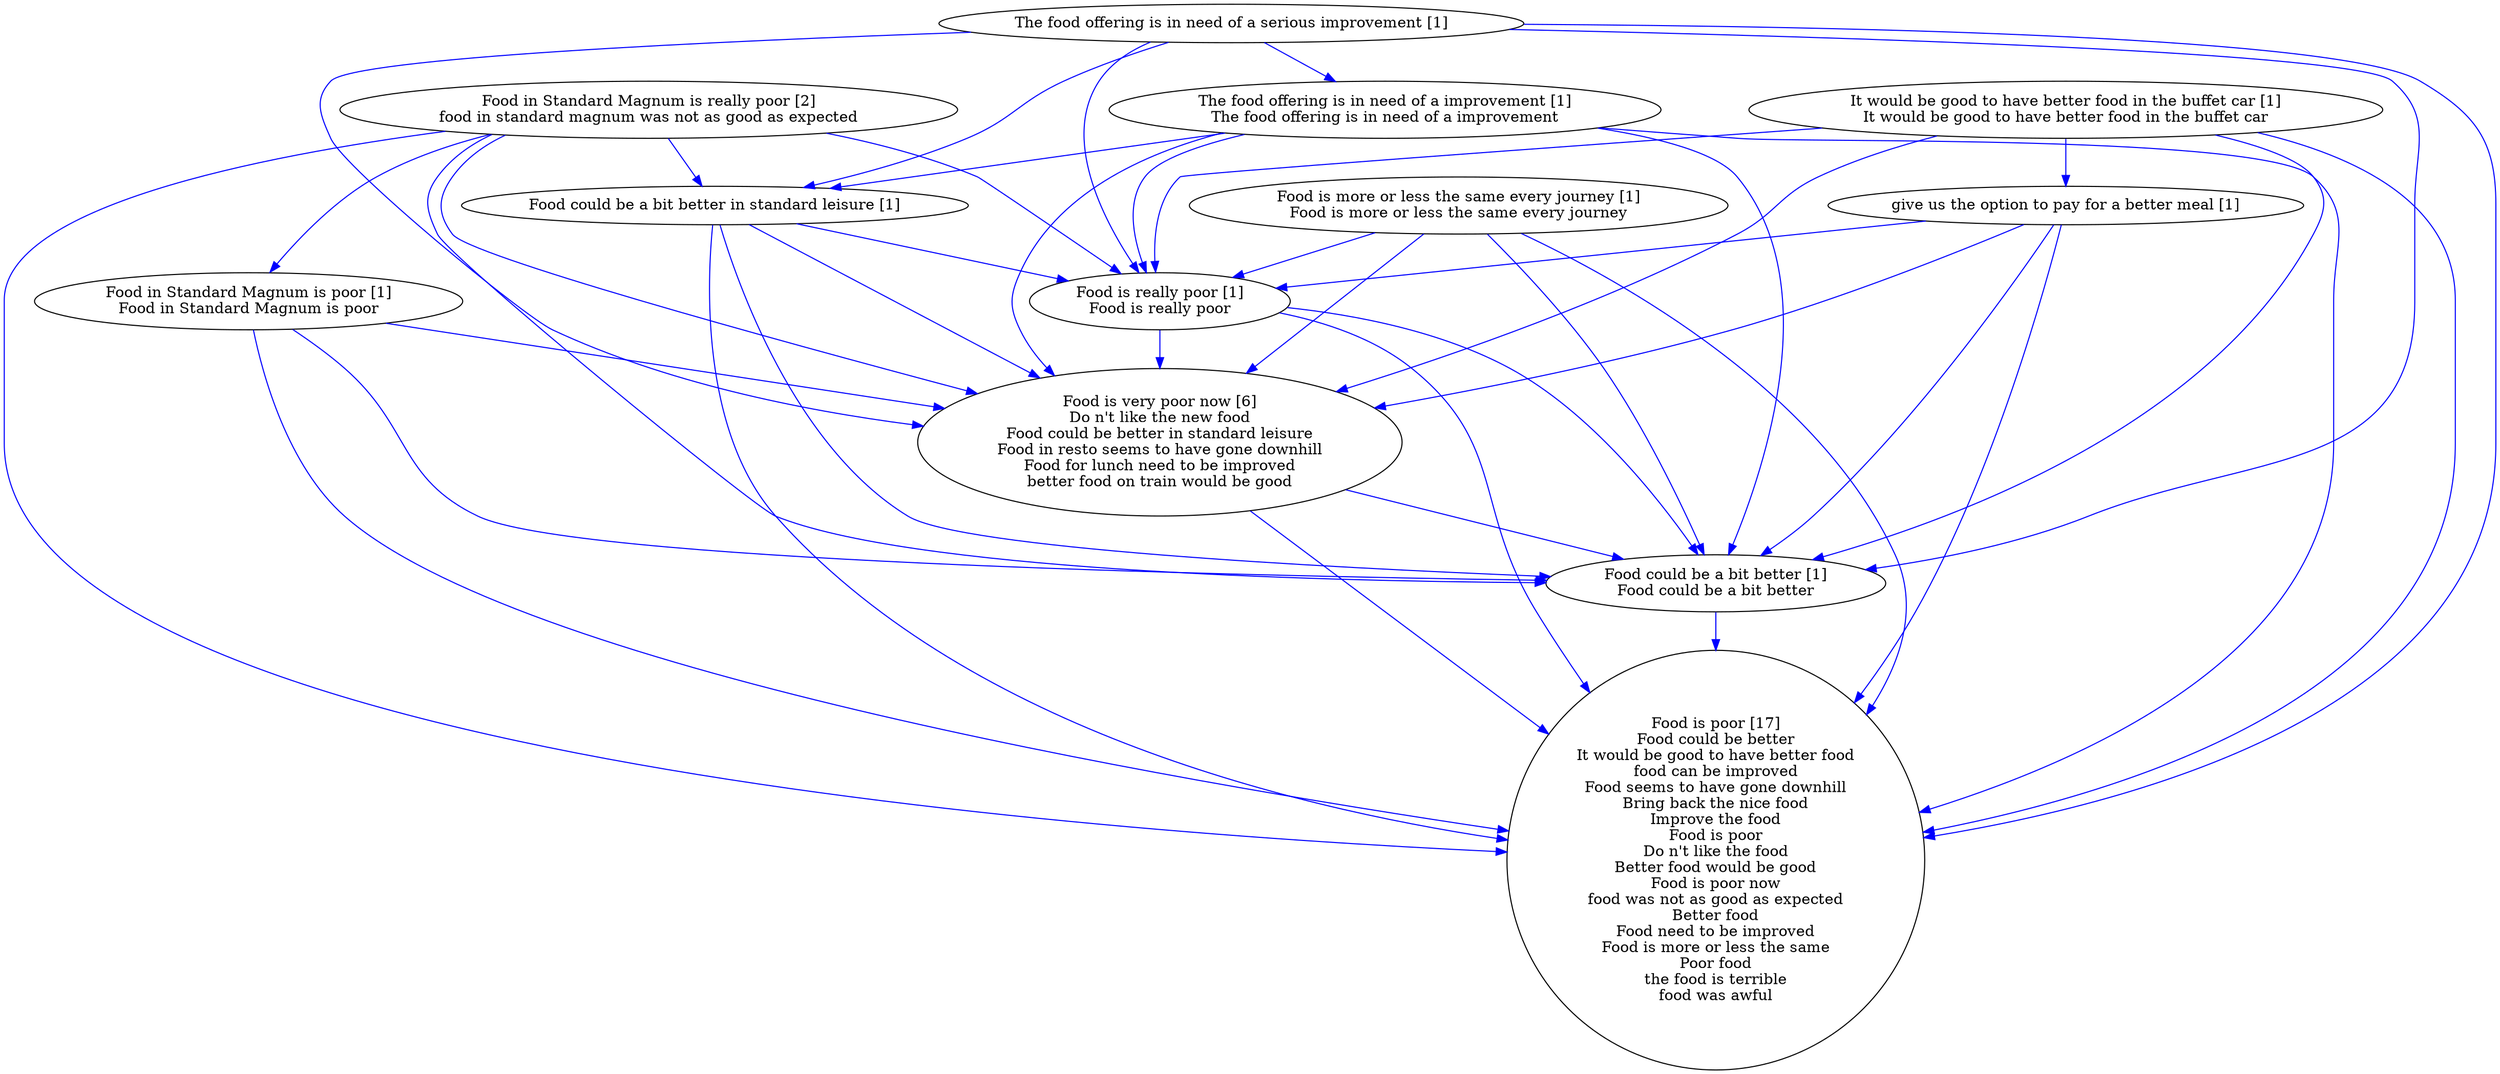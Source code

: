 digraph collapsedGraph {
"Food in Standard Magnum is really poor [2]\nfood in standard magnum was not as good as expected""Food is very poor now [6]\nDo n't like the new food\nFood could be better in standard leisure\nFood in resto seems to have gone downhill\nFood for lunch need to be improved\nbetter food on train would be good""Food is poor [17]\nFood could be better\nIt would be good to have better food\nfood can be improved\nFood seems to have gone downhill\nBring back the nice food\nImprove the food\nFood is poor\nDo n't like the food\nBetter food would be good\nFood is poor now\nfood was not as good as expected\nBetter food\nFood need to be improved\nFood is more or less the same\nPoor food\nthe food is terrible\nfood was awful""Food could be a bit better in standard leisure [1]""Food could be a bit better [1]\nFood could be a bit better""Food in Standard Magnum is poor [1]\nFood in Standard Magnum is poor""Food is really poor [1]\nFood is really poor""Food is more or less the same every journey [1]\nFood is more or less the same every journey""It would be good to have better food in the buffet car [1]\nIt would be good to have better food in the buffet car""The food offering is in need of a serious improvement [1]""The food offering is in need of a improvement [1]\nThe food offering is in need of a improvement""give us the option to pay for a better meal [1]""Food could be a bit better in standard leisure [1]" -> "Food is very poor now [6]\nDo n't like the new food\nFood could be better in standard leisure\nFood in resto seems to have gone downhill\nFood for lunch need to be improved\nbetter food on train would be good" [color=blue]
"Food could be a bit better in standard leisure [1]" -> "Food is really poor [1]\nFood is really poor" [color=blue]
"Food could be a bit better in standard leisure [1]" -> "Food is poor [17]\nFood could be better\nIt would be good to have better food\nfood can be improved\nFood seems to have gone downhill\nBring back the nice food\nImprove the food\nFood is poor\nDo n't like the food\nBetter food would be good\nFood is poor now\nfood was not as good as expected\nBetter food\nFood need to be improved\nFood is more or less the same\nPoor food\nthe food is terrible\nfood was awful" [color=blue]
"The food offering is in need of a serious improvement [1]" -> "Food could be a bit better [1]\nFood could be a bit better" [color=blue]
"The food offering is in need of a improvement [1]\nThe food offering is in need of a improvement" -> "Food could be a bit better [1]\nFood could be a bit better" [color=blue]
"Food in Standard Magnum is really poor [2]\nfood in standard magnum was not as good as expected" -> "Food could be a bit better [1]\nFood could be a bit better" [color=blue]
"Food is really poor [1]\nFood is really poor" -> "Food is very poor now [6]\nDo n't like the new food\nFood could be better in standard leisure\nFood in resto seems to have gone downhill\nFood for lunch need to be improved\nbetter food on train would be good" [color=blue]
"Food is really poor [1]\nFood is really poor" -> "Food is poor [17]\nFood could be better\nIt would be good to have better food\nfood can be improved\nFood seems to have gone downhill\nBring back the nice food\nImprove the food\nFood is poor\nDo n't like the food\nBetter food would be good\nFood is poor now\nfood was not as good as expected\nBetter food\nFood need to be improved\nFood is more or less the same\nPoor food\nthe food is terrible\nfood was awful" [color=blue]
"Food is really poor [1]\nFood is really poor" -> "Food could be a bit better [1]\nFood could be a bit better" [color=blue]
"It would be good to have better food in the buffet car [1]\nIt would be good to have better food in the buffet car" -> "Food is poor [17]\nFood could be better\nIt would be good to have better food\nfood can be improved\nFood seems to have gone downhill\nBring back the nice food\nImprove the food\nFood is poor\nDo n't like the food\nBetter food would be good\nFood is poor now\nfood was not as good as expected\nBetter food\nFood need to be improved\nFood is more or less the same\nPoor food\nthe food is terrible\nfood was awful" [color=blue]
"Food is more or less the same every journey [1]\nFood is more or less the same every journey" -> "Food is very poor now [6]\nDo n't like the new food\nFood could be better in standard leisure\nFood in resto seems to have gone downhill\nFood for lunch need to be improved\nbetter food on train would be good" [color=blue]
"It would be good to have better food in the buffet car [1]\nIt would be good to have better food in the buffet car" -> "give us the option to pay for a better meal [1]" [color=blue]
"It would be good to have better food in the buffet car [1]\nIt would be good to have better food in the buffet car" -> "Food is really poor [1]\nFood is really poor" [color=blue]
"It would be good to have better food in the buffet car [1]\nIt would be good to have better food in the buffet car" -> "Food is very poor now [6]\nDo n't like the new food\nFood could be better in standard leisure\nFood in resto seems to have gone downhill\nFood for lunch need to be improved\nbetter food on train would be good" [color=blue]
"Food is more or less the same every journey [1]\nFood is more or less the same every journey" -> "Food is really poor [1]\nFood is really poor" [color=blue]
"Food is very poor now [6]\nDo n't like the new food\nFood could be better in standard leisure\nFood in resto seems to have gone downhill\nFood for lunch need to be improved\nbetter food on train would be good" -> "Food is poor [17]\nFood could be better\nIt would be good to have better food\nfood can be improved\nFood seems to have gone downhill\nBring back the nice food\nImprove the food\nFood is poor\nDo n't like the food\nBetter food would be good\nFood is poor now\nfood was not as good as expected\nBetter food\nFood need to be improved\nFood is more or less the same\nPoor food\nthe food is terrible\nfood was awful" [color=blue]
"It would be good to have better food in the buffet car [1]\nIt would be good to have better food in the buffet car" -> "Food could be a bit better [1]\nFood could be a bit better" [color=blue]
"The food offering is in need of a improvement [1]\nThe food offering is in need of a improvement" -> "Food is poor [17]\nFood could be better\nIt would be good to have better food\nfood can be improved\nFood seems to have gone downhill\nBring back the nice food\nImprove the food\nFood is poor\nDo n't like the food\nBetter food would be good\nFood is poor now\nfood was not as good as expected\nBetter food\nFood need to be improved\nFood is more or less the same\nPoor food\nthe food is terrible\nfood was awful" [color=blue]
"The food offering is in need of a improvement [1]\nThe food offering is in need of a improvement" -> "Food could be a bit better in standard leisure [1]" [color=blue]
"The food offering is in need of a improvement [1]\nThe food offering is in need of a improvement" -> "Food is really poor [1]\nFood is really poor" [color=blue]
"The food offering is in need of a serious improvement [1]" -> "Food is very poor now [6]\nDo n't like the new food\nFood could be better in standard leisure\nFood in resto seems to have gone downhill\nFood for lunch need to be improved\nbetter food on train would be good" [color=blue]
"Food in Standard Magnum is poor [1]\nFood in Standard Magnum is poor" -> "Food could be a bit better [1]\nFood could be a bit better" [color=blue]
"Food could be a bit better [1]\nFood could be a bit better" -> "Food is poor [17]\nFood could be better\nIt would be good to have better food\nfood can be improved\nFood seems to have gone downhill\nBring back the nice food\nImprove the food\nFood is poor\nDo n't like the food\nBetter food would be good\nFood is poor now\nfood was not as good as expected\nBetter food\nFood need to be improved\nFood is more or less the same\nPoor food\nthe food is terrible\nfood was awful" [color=blue]
"The food offering is in need of a improvement [1]\nThe food offering is in need of a improvement" -> "Food is very poor now [6]\nDo n't like the new food\nFood could be better in standard leisure\nFood in resto seems to have gone downhill\nFood for lunch need to be improved\nbetter food on train would be good" [color=blue]
"give us the option to pay for a better meal [1]" -> "Food is poor [17]\nFood could be better\nIt would be good to have better food\nfood can be improved\nFood seems to have gone downhill\nBring back the nice food\nImprove the food\nFood is poor\nDo n't like the food\nBetter food would be good\nFood is poor now\nfood was not as good as expected\nBetter food\nFood need to be improved\nFood is more or less the same\nPoor food\nthe food is terrible\nfood was awful" [color=blue]
"give us the option to pay for a better meal [1]" -> "Food could be a bit better [1]\nFood could be a bit better" [color=blue]
"give us the option to pay for a better meal [1]" -> "Food is really poor [1]\nFood is really poor" [color=blue]
"Food in Standard Magnum is really poor [2]\nfood in standard magnum was not as good as expected" -> "Food is very poor now [6]\nDo n't like the new food\nFood could be better in standard leisure\nFood in resto seems to have gone downhill\nFood for lunch need to be improved\nbetter food on train would be good" [color=blue]
"Food is more or less the same every journey [1]\nFood is more or less the same every journey" -> "Food is poor [17]\nFood could be better\nIt would be good to have better food\nfood can be improved\nFood seems to have gone downhill\nBring back the nice food\nImprove the food\nFood is poor\nDo n't like the food\nBetter food would be good\nFood is poor now\nfood was not as good as expected\nBetter food\nFood need to be improved\nFood is more or less the same\nPoor food\nthe food is terrible\nfood was awful" [color=blue]
"Food is more or less the same every journey [1]\nFood is more or less the same every journey" -> "Food could be a bit better [1]\nFood could be a bit better" [color=blue]
"give us the option to pay for a better meal [1]" -> "Food is very poor now [6]\nDo n't like the new food\nFood could be better in standard leisure\nFood in resto seems to have gone downhill\nFood for lunch need to be improved\nbetter food on train would be good" [color=blue]
"Food in Standard Magnum is really poor [2]\nfood in standard magnum was not as good as expected" -> "Food is really poor [1]\nFood is really poor" [color=blue]
"Food in Standard Magnum is really poor [2]\nfood in standard magnum was not as good as expected" -> "Food is poor [17]\nFood could be better\nIt would be good to have better food\nfood can be improved\nFood seems to have gone downhill\nBring back the nice food\nImprove the food\nFood is poor\nDo n't like the food\nBetter food would be good\nFood is poor now\nfood was not as good as expected\nBetter food\nFood need to be improved\nFood is more or less the same\nPoor food\nthe food is terrible\nfood was awful" [color=blue]
"The food offering is in need of a serious improvement [1]" -> "Food is really poor [1]\nFood is really poor" [color=blue]
"Food in Standard Magnum is poor [1]\nFood in Standard Magnum is poor" -> "Food is poor [17]\nFood could be better\nIt would be good to have better food\nfood can be improved\nFood seems to have gone downhill\nBring back the nice food\nImprove the food\nFood is poor\nDo n't like the food\nBetter food would be good\nFood is poor now\nfood was not as good as expected\nBetter food\nFood need to be improved\nFood is more or less the same\nPoor food\nthe food is terrible\nfood was awful" [color=blue]
"The food offering is in need of a serious improvement [1]" -> "Food is poor [17]\nFood could be better\nIt would be good to have better food\nfood can be improved\nFood seems to have gone downhill\nBring back the nice food\nImprove the food\nFood is poor\nDo n't like the food\nBetter food would be good\nFood is poor now\nfood was not as good as expected\nBetter food\nFood need to be improved\nFood is more or less the same\nPoor food\nthe food is terrible\nfood was awful" [color=blue]
"The food offering is in need of a serious improvement [1]" -> "Food could be a bit better in standard leisure [1]" [color=blue]
"Food in Standard Magnum is poor [1]\nFood in Standard Magnum is poor" -> "Food is very poor now [6]\nDo n't like the new food\nFood could be better in standard leisure\nFood in resto seems to have gone downhill\nFood for lunch need to be improved\nbetter food on train would be good" [color=blue]
"Food in Standard Magnum is really poor [2]\nfood in standard magnum was not as good as expected" -> "Food could be a bit better in standard leisure [1]" [color=blue]
"Food could be a bit better in standard leisure [1]" -> "Food could be a bit better [1]\nFood could be a bit better" [color=blue]
"The food offering is in need of a serious improvement [1]" -> "The food offering is in need of a improvement [1]\nThe food offering is in need of a improvement" [color=blue]
"Food is very poor now [6]\nDo n't like the new food\nFood could be better in standard leisure\nFood in resto seems to have gone downhill\nFood for lunch need to be improved\nbetter food on train would be good" -> "Food could be a bit better [1]\nFood could be a bit better" [color=blue]
"Food in Standard Magnum is really poor [2]\nfood in standard magnum was not as good as expected" -> "Food in Standard Magnum is poor [1]\nFood in Standard Magnum is poor" [color=blue]
}